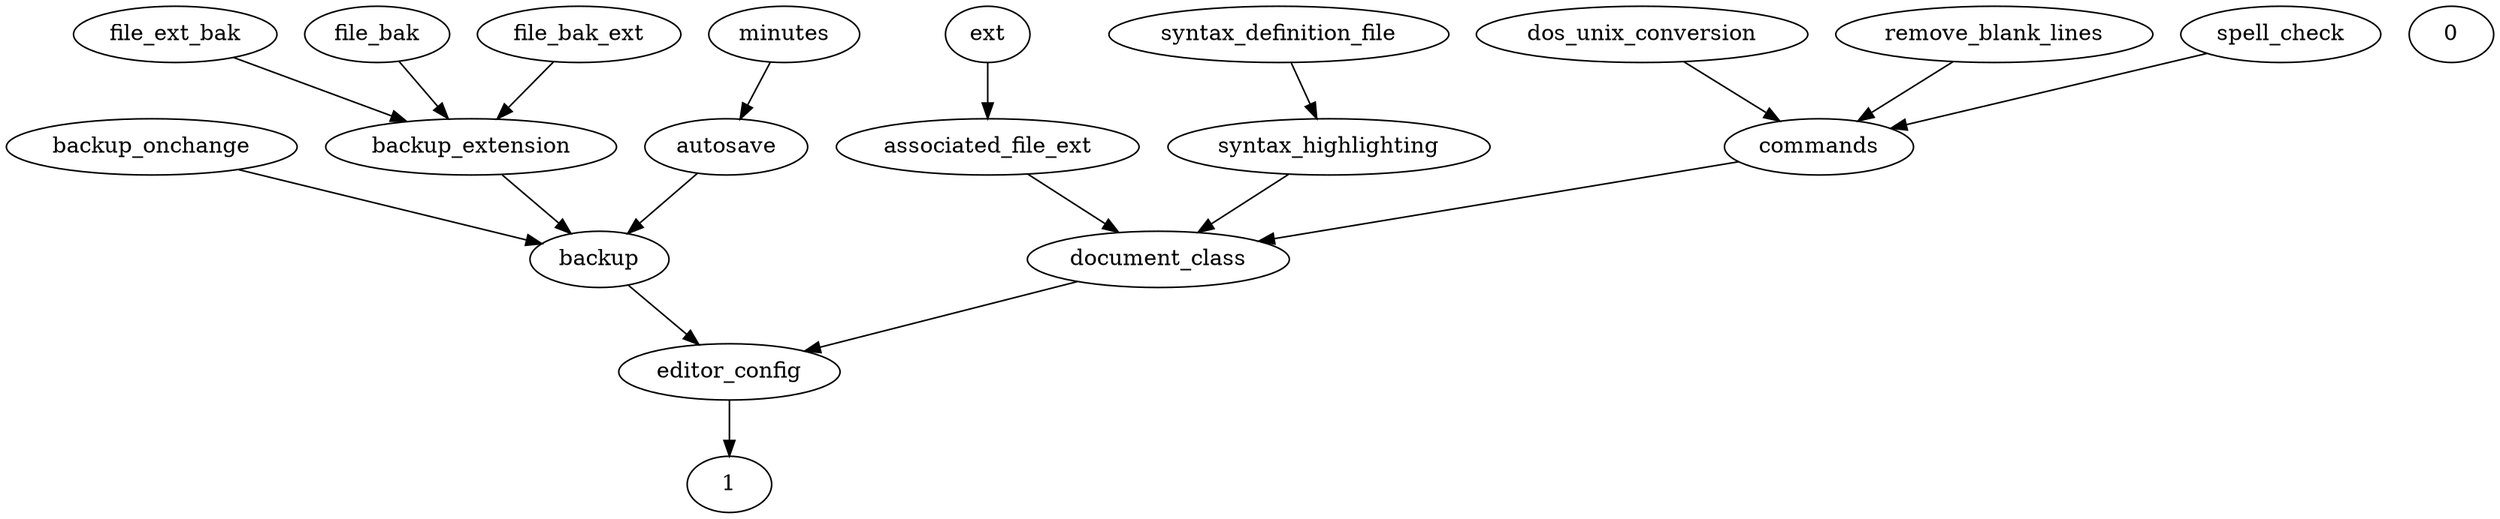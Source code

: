 digraph G {
  editor_config;
  file_ext_bak;
  minutes;
  backup;
  backup_onchange;
  dos_unix_conversion;
  associated_file_ext;
  syntax_highlighting;
  remove_blank_lines;
  spell_check;
  commands;
  backup_extension;
  document_class;
  autosave;
  0;
  syntax_definition_file;
  1;
  ext;
  file_bak;
  file_bak_ext;
  associated_file_ext -> document_class;
  dos_unix_conversion -> commands;
  backup -> editor_config;
  syntax_definition_file -> syntax_highlighting;
  spell_check -> commands;
  editor_config -> 1;
  backup_extension -> backup;
  file_ext_bak -> backup_extension;
  autosave -> backup;
  backup_onchange -> backup;
  ext -> associated_file_ext;
  document_class -> editor_config;
  remove_blank_lines -> commands;
  minutes -> autosave;
  syntax_highlighting -> document_class;
  file_bak_ext -> backup_extension;
  commands -> document_class;
  file_bak -> backup_extension;
}
